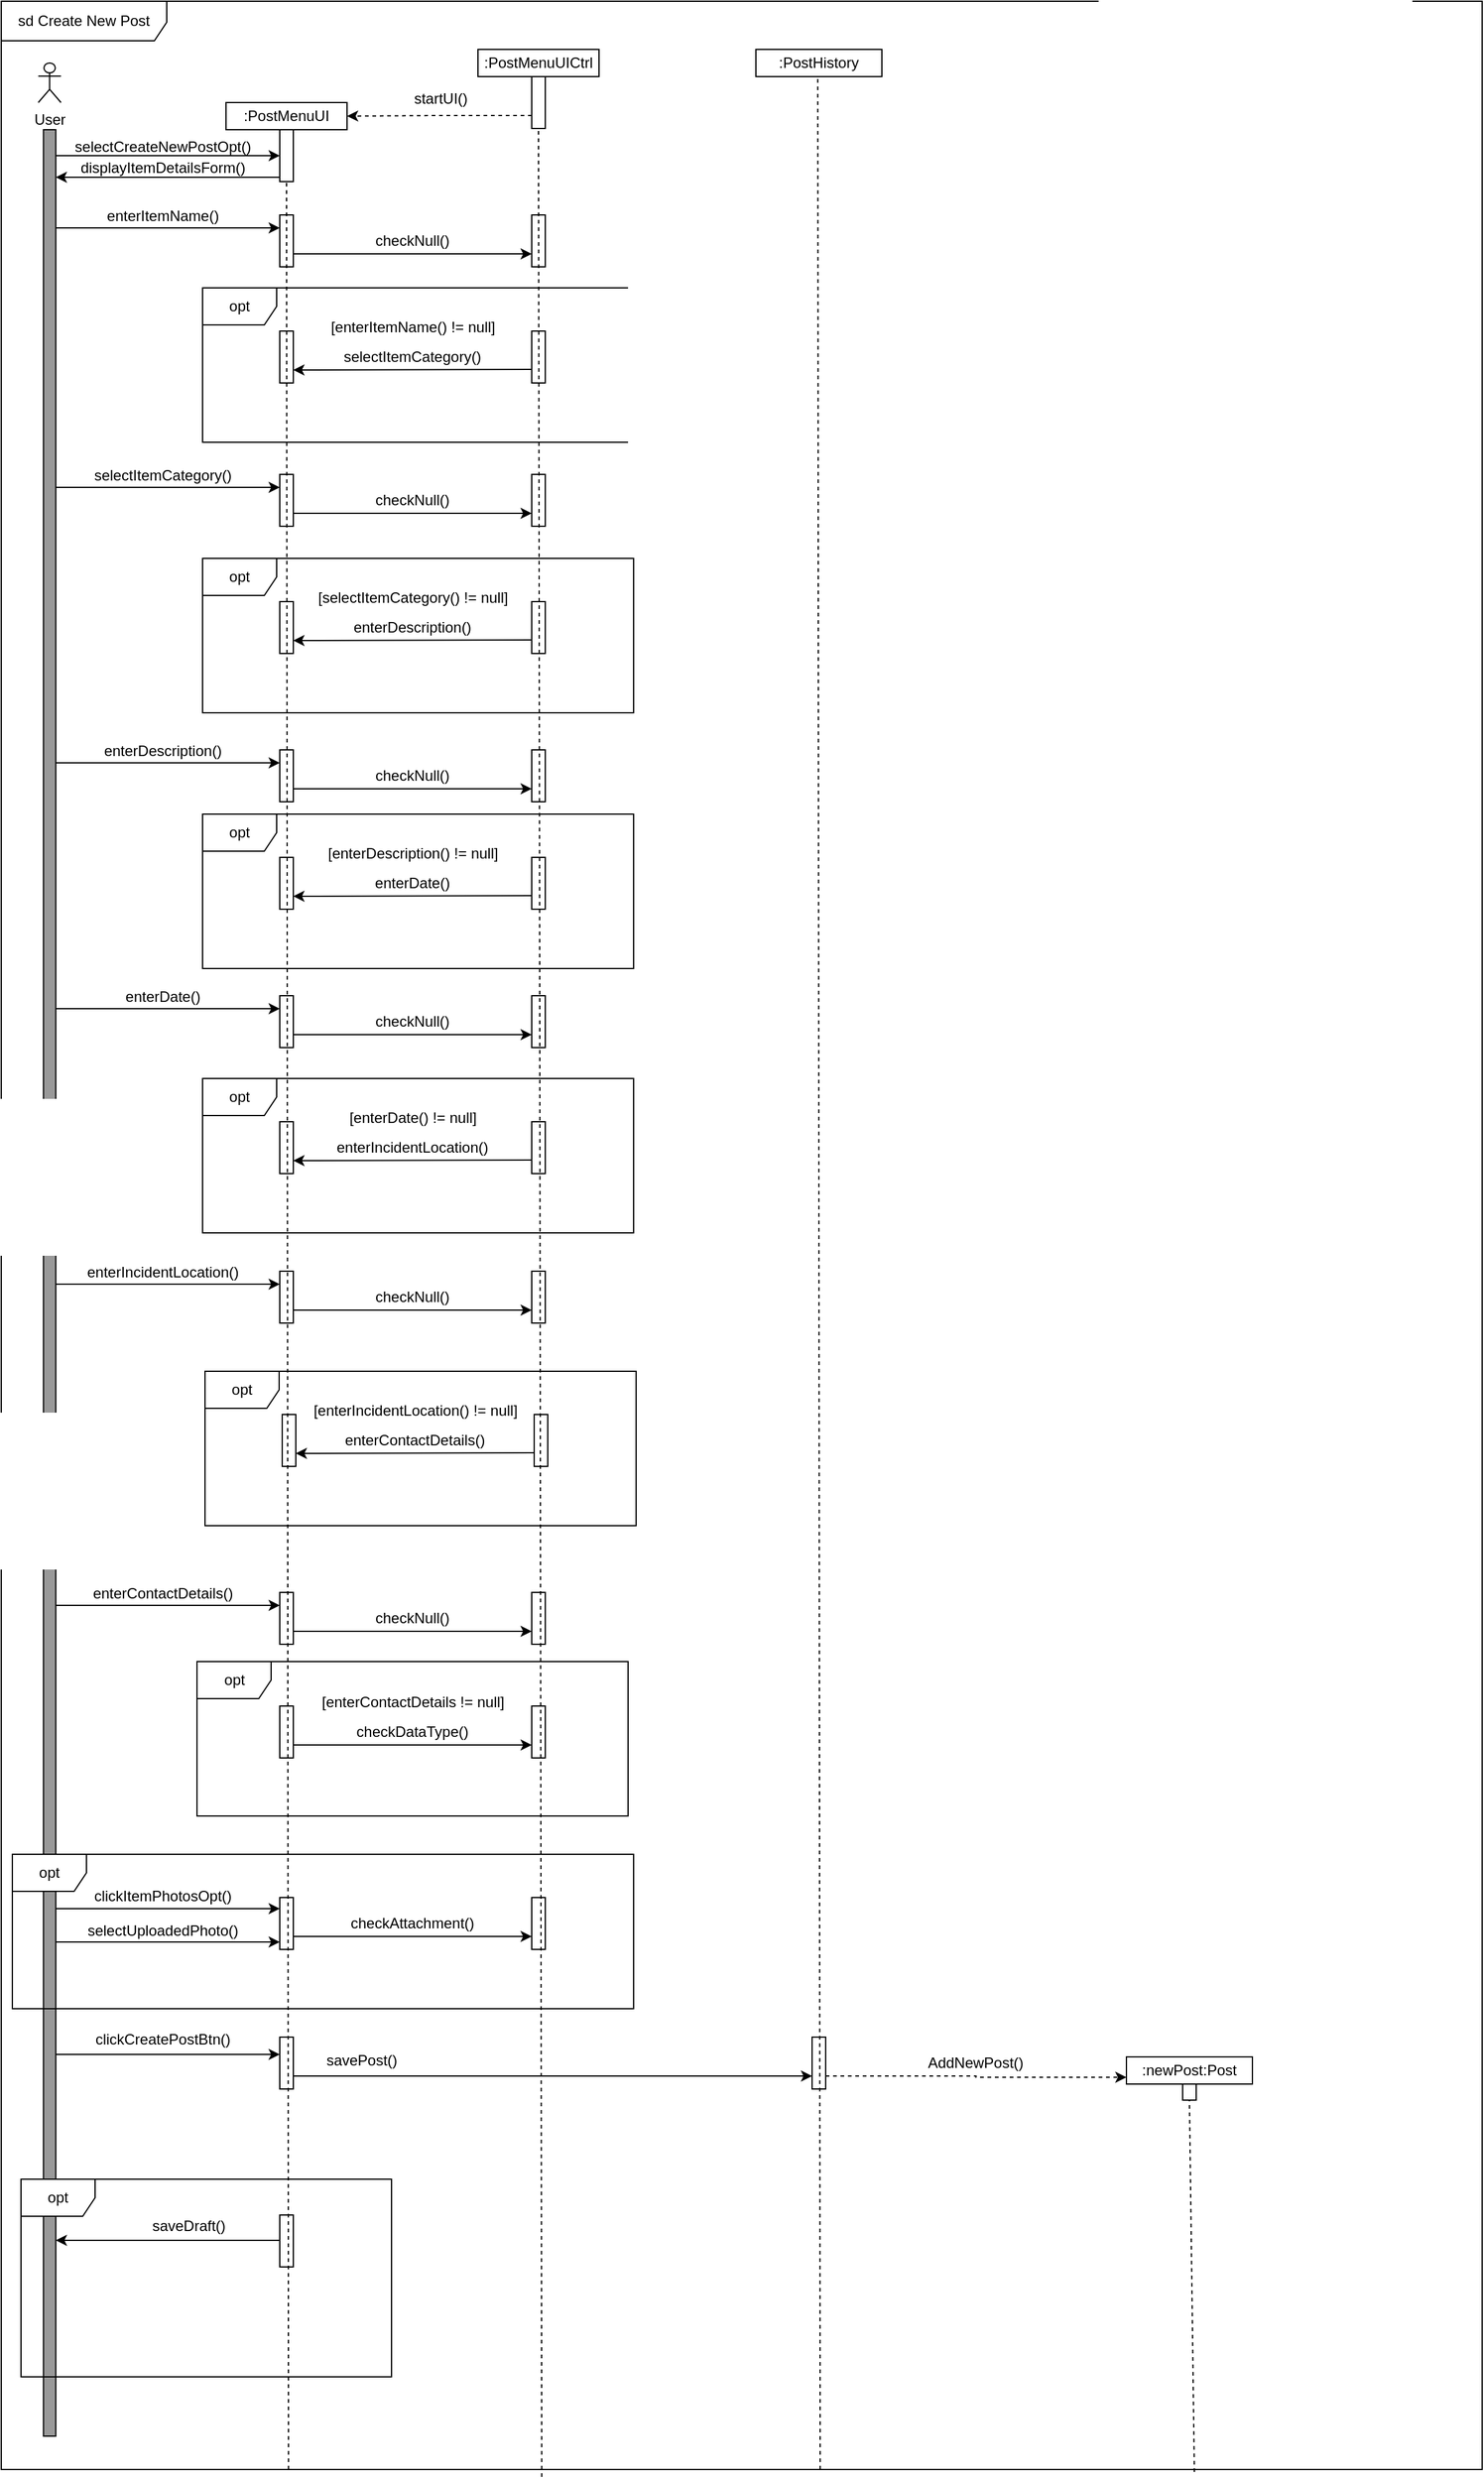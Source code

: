 <mxfile version="28.1.0">
  <diagram name="Page-1" id="sgsQ7huBA6DXoUmc6Gqc">
    <mxGraphModel dx="3284" dy="1924" grid="0" gridSize="10" guides="1" tooltips="1" connect="1" arrows="1" fold="1" page="0" pageScale="1" pageWidth="1100" pageHeight="850" math="0" shadow="0">
      <root>
        <mxCell id="0" />
        <mxCell id="1" parent="0" />
        <mxCell id="xZ1nP8tXkbg0MVMLY2VP-4" value="sd Create New Post" style="shape=umlFrame;whiteSpace=wrap;html=1;pointerEvents=0;width=134;height=32;movable=1;resizable=1;rotatable=1;deletable=1;editable=1;locked=0;connectable=1;" parent="1" vertex="1">
          <mxGeometry x="-984" y="-527" width="1199" height="1998" as="geometry" />
        </mxCell>
        <mxCell id="xZ1nP8tXkbg0MVMLY2VP-5" value=":PostHistory" style="html=1;whiteSpace=wrap;" parent="1" vertex="1">
          <mxGeometry x="-373" y="-488" width="102" height="22" as="geometry" />
        </mxCell>
        <mxCell id="xZ1nP8tXkbg0MVMLY2VP-6" value=":PostMenuUICtrl" style="html=1;whiteSpace=wrap;" parent="1" vertex="1">
          <mxGeometry x="-598" y="-488" width="98" height="22" as="geometry" />
        </mxCell>
        <mxCell id="xZ1nP8tXkbg0MVMLY2VP-7" value=":PostMenuUI" style="html=1;whiteSpace=wrap;" parent="1" vertex="1">
          <mxGeometry x="-802" y="-445" width="98" height="22" as="geometry" />
        </mxCell>
        <mxCell id="xZ1nP8tXkbg0MVMLY2VP-8" value="User" style="shape=umlActor;verticalLabelPosition=bottom;verticalAlign=top;html=1;" parent="1" vertex="1">
          <mxGeometry x="-954" y="-477" width="18.37" height="32" as="geometry" />
        </mxCell>
        <mxCell id="xZ1nP8tXkbg0MVMLY2VP-9" value="" style="html=1;points=[[0,0,0,0,5],[0,1,0,0,-5],[1,0,0,0,5],[1,1,0,0,-5]];perimeter=orthogonalPerimeter;outlineConnect=0;targetShapes=umlLifeline;portConstraint=eastwest;newEdgeStyle={&quot;curved&quot;:0,&quot;rounded&quot;:0};fillColor=#999999;" parent="1" vertex="1">
          <mxGeometry x="-949.81" y="-423" width="10" height="1867" as="geometry" />
        </mxCell>
        <mxCell id="xZ1nP8tXkbg0MVMLY2VP-14" style="edgeStyle=orthogonalEdgeStyle;rounded=0;orthogonalLoop=1;jettySize=auto;html=1;exitX=0;exitY=0.75;exitDx=0;exitDy=0;entryX=1;entryY=0.5;entryDx=0;entryDy=0;dashed=1;" parent="1" source="xZ1nP8tXkbg0MVMLY2VP-13" target="xZ1nP8tXkbg0MVMLY2VP-7" edge="1">
          <mxGeometry relative="1" as="geometry" />
        </mxCell>
        <mxCell id="xZ1nP8tXkbg0MVMLY2VP-13" value="" style="rounded=0;whiteSpace=wrap;html=1;fillColor=default;" parent="1" vertex="1">
          <mxGeometry x="-554.5" y="-466" width="11" height="42" as="geometry" />
        </mxCell>
        <mxCell id="xZ1nP8tXkbg0MVMLY2VP-15" value="startUI()" style="text;html=1;align=center;verticalAlign=middle;whiteSpace=wrap;rounded=0;" parent="1" vertex="1">
          <mxGeometry x="-658" y="-463" width="60" height="30" as="geometry" />
        </mxCell>
        <mxCell id="xZ1nP8tXkbg0MVMLY2VP-16" value="" style="rounded=0;whiteSpace=wrap;html=1;fillColor=default;" parent="1" vertex="1">
          <mxGeometry x="-758.5" y="-423" width="11" height="42" as="geometry" />
        </mxCell>
        <mxCell id="xZ1nP8tXkbg0MVMLY2VP-17" value="" style="endArrow=classic;html=1;rounded=0;entryX=0;entryY=0.5;entryDx=0;entryDy=0;" parent="1" source="xZ1nP8tXkbg0MVMLY2VP-9" target="xZ1nP8tXkbg0MVMLY2VP-16" edge="1">
          <mxGeometry width="50" height="50" relative="1" as="geometry">
            <mxPoint x="-851" y="-360" as="sourcePoint" />
            <mxPoint x="-801" y="-410" as="targetPoint" />
          </mxGeometry>
        </mxCell>
        <mxCell id="xZ1nP8tXkbg0MVMLY2VP-18" value="selectCreateNewPostOpt()" style="text;html=1;align=center;verticalAlign=middle;whiteSpace=wrap;rounded=0;" parent="1" vertex="1">
          <mxGeometry x="-883" y="-424" width="60" height="30" as="geometry" />
        </mxCell>
        <mxCell id="xZ1nP8tXkbg0MVMLY2VP-21" value="" style="endArrow=classic;html=1;rounded=0;exitX=0;exitY=0.75;exitDx=0;exitDy=0;" parent="1" edge="1">
          <mxGeometry width="50" height="50" relative="1" as="geometry">
            <mxPoint x="-758.5" y="-384.5" as="sourcePoint" />
            <mxPoint x="-939.81" y="-384.5" as="targetPoint" />
          </mxGeometry>
        </mxCell>
        <mxCell id="xZ1nP8tXkbg0MVMLY2VP-22" value="displayItemDetailsForm()" style="text;html=1;align=center;verticalAlign=middle;whiteSpace=wrap;rounded=0;" parent="1" vertex="1">
          <mxGeometry x="-883" y="-407" width="60" height="30" as="geometry" />
        </mxCell>
        <mxCell id="xZ1nP8tXkbg0MVMLY2VP-30" style="edgeStyle=orthogonalEdgeStyle;rounded=0;orthogonalLoop=1;jettySize=auto;html=1;exitX=1;exitY=0.75;exitDx=0;exitDy=0;entryX=0;entryY=0.75;entryDx=0;entryDy=0;" parent="1" source="xZ1nP8tXkbg0MVMLY2VP-24" target="xZ1nP8tXkbg0MVMLY2VP-27" edge="1">
          <mxGeometry relative="1" as="geometry" />
        </mxCell>
        <mxCell id="xZ1nP8tXkbg0MVMLY2VP-24" value="" style="rounded=0;whiteSpace=wrap;html=1;fillColor=default;" parent="1" vertex="1">
          <mxGeometry x="-758.5" y="-354" width="11" height="42" as="geometry" />
        </mxCell>
        <mxCell id="xZ1nP8tXkbg0MVMLY2VP-25" value="" style="endArrow=classic;html=1;rounded=0;entryX=0;entryY=0.25;entryDx=0;entryDy=0;" parent="1" edge="1">
          <mxGeometry width="50" height="50" relative="1" as="geometry">
            <mxPoint x="-939.81" y="-343.5" as="sourcePoint" />
            <mxPoint x="-758.5" y="-343.5" as="targetPoint" />
          </mxGeometry>
        </mxCell>
        <mxCell id="xZ1nP8tXkbg0MVMLY2VP-26" value="enterItemName()" style="text;html=1;align=center;verticalAlign=middle;whiteSpace=wrap;rounded=0;" parent="1" vertex="1">
          <mxGeometry x="-883" y="-368" width="60" height="30" as="geometry" />
        </mxCell>
        <mxCell id="xZ1nP8tXkbg0MVMLY2VP-27" value="" style="rounded=0;whiteSpace=wrap;html=1;fillColor=default;" parent="1" vertex="1">
          <mxGeometry x="-554.5" y="-354" width="11" height="42" as="geometry" />
        </mxCell>
        <mxCell id="xZ1nP8tXkbg0MVMLY2VP-31" value="checkNull()" style="text;html=1;align=center;verticalAlign=middle;whiteSpace=wrap;rounded=0;" parent="1" vertex="1">
          <mxGeometry x="-681" y="-348" width="60" height="30" as="geometry" />
        </mxCell>
        <mxCell id="xZ1nP8tXkbg0MVMLY2VP-32" style="edgeStyle=orthogonalEdgeStyle;rounded=0;orthogonalLoop=1;jettySize=auto;html=1;exitX=1;exitY=0.75;exitDx=0;exitDy=0;entryX=0;entryY=0.75;entryDx=0;entryDy=0;" parent="1" source="xZ1nP8tXkbg0MVMLY2VP-33" target="xZ1nP8tXkbg0MVMLY2VP-36" edge="1">
          <mxGeometry relative="1" as="geometry" />
        </mxCell>
        <mxCell id="xZ1nP8tXkbg0MVMLY2VP-33" value="" style="rounded=0;whiteSpace=wrap;html=1;fillColor=default;" parent="1" vertex="1">
          <mxGeometry x="-758.5" y="-144" width="11" height="42" as="geometry" />
        </mxCell>
        <mxCell id="xZ1nP8tXkbg0MVMLY2VP-34" value="" style="endArrow=classic;html=1;rounded=0;entryX=0;entryY=0.25;entryDx=0;entryDy=0;" parent="1" edge="1">
          <mxGeometry width="50" height="50" relative="1" as="geometry">
            <mxPoint x="-939.81" y="-133.5" as="sourcePoint" />
            <mxPoint x="-758.5" y="-133.5" as="targetPoint" />
          </mxGeometry>
        </mxCell>
        <mxCell id="xZ1nP8tXkbg0MVMLY2VP-35" value="selectItemCategory()" style="text;html=1;align=center;verticalAlign=middle;whiteSpace=wrap;rounded=0;" parent="1" vertex="1">
          <mxGeometry x="-883.0" y="-158" width="60" height="30" as="geometry" />
        </mxCell>
        <mxCell id="xZ1nP8tXkbg0MVMLY2VP-36" value="" style="rounded=0;whiteSpace=wrap;html=1;fillColor=default;" parent="1" vertex="1">
          <mxGeometry x="-554.5" y="-144" width="11" height="42" as="geometry" />
        </mxCell>
        <mxCell id="xZ1nP8tXkbg0MVMLY2VP-37" value="checkNull()" style="text;html=1;align=center;verticalAlign=middle;whiteSpace=wrap;rounded=0;" parent="1" vertex="1">
          <mxGeometry x="-681.0" y="-138" width="60" height="30" as="geometry" />
        </mxCell>
        <mxCell id="xZ1nP8tXkbg0MVMLY2VP-38" style="edgeStyle=orthogonalEdgeStyle;rounded=0;orthogonalLoop=1;jettySize=auto;html=1;exitX=1;exitY=0.75;exitDx=0;exitDy=0;entryX=0;entryY=0.75;entryDx=0;entryDy=0;" parent="1" source="xZ1nP8tXkbg0MVMLY2VP-39" target="xZ1nP8tXkbg0MVMLY2VP-42" edge="1">
          <mxGeometry relative="1" as="geometry" />
        </mxCell>
        <mxCell id="xZ1nP8tXkbg0MVMLY2VP-39" value="" style="rounded=0;whiteSpace=wrap;html=1;fillColor=default;" parent="1" vertex="1">
          <mxGeometry x="-758.5" y="79" width="11" height="42" as="geometry" />
        </mxCell>
        <mxCell id="xZ1nP8tXkbg0MVMLY2VP-40" value="" style="endArrow=classic;html=1;rounded=0;entryX=0;entryY=0.25;entryDx=0;entryDy=0;" parent="1" edge="1">
          <mxGeometry width="50" height="50" relative="1" as="geometry">
            <mxPoint x="-939.81" y="89.5" as="sourcePoint" />
            <mxPoint x="-758.5" y="89.5" as="targetPoint" />
          </mxGeometry>
        </mxCell>
        <mxCell id="xZ1nP8tXkbg0MVMLY2VP-41" value="enterDescription()" style="text;html=1;align=center;verticalAlign=middle;whiteSpace=wrap;rounded=0;" parent="1" vertex="1">
          <mxGeometry x="-883" y="65" width="60" height="30" as="geometry" />
        </mxCell>
        <mxCell id="xZ1nP8tXkbg0MVMLY2VP-42" value="" style="rounded=0;whiteSpace=wrap;html=1;fillColor=default;" parent="1" vertex="1">
          <mxGeometry x="-554.5" y="79" width="11" height="42" as="geometry" />
        </mxCell>
        <mxCell id="xZ1nP8tXkbg0MVMLY2VP-43" value="checkNull()" style="text;html=1;align=center;verticalAlign=middle;whiteSpace=wrap;rounded=0;" parent="1" vertex="1">
          <mxGeometry x="-681" y="85" width="60" height="30" as="geometry" />
        </mxCell>
        <mxCell id="xZ1nP8tXkbg0MVMLY2VP-44" style="edgeStyle=orthogonalEdgeStyle;rounded=0;orthogonalLoop=1;jettySize=auto;html=1;exitX=1;exitY=0.75;exitDx=0;exitDy=0;entryX=0;entryY=0.75;entryDx=0;entryDy=0;" parent="1" source="xZ1nP8tXkbg0MVMLY2VP-45" target="xZ1nP8tXkbg0MVMLY2VP-48" edge="1">
          <mxGeometry relative="1" as="geometry" />
        </mxCell>
        <mxCell id="xZ1nP8tXkbg0MVMLY2VP-45" value="" style="rounded=0;whiteSpace=wrap;html=1;fillColor=default;" parent="1" vertex="1">
          <mxGeometry x="-758.5" y="278" width="11" height="42" as="geometry" />
        </mxCell>
        <mxCell id="xZ1nP8tXkbg0MVMLY2VP-46" value="" style="endArrow=classic;html=1;rounded=0;entryX=0;entryY=0.25;entryDx=0;entryDy=0;" parent="1" edge="1">
          <mxGeometry width="50" height="50" relative="1" as="geometry">
            <mxPoint x="-939.81" y="288.5" as="sourcePoint" />
            <mxPoint x="-758.5" y="288.5" as="targetPoint" />
          </mxGeometry>
        </mxCell>
        <mxCell id="xZ1nP8tXkbg0MVMLY2VP-47" value="enterDate()" style="text;html=1;align=center;verticalAlign=middle;whiteSpace=wrap;rounded=0;" parent="1" vertex="1">
          <mxGeometry x="-883" y="264" width="60" height="30" as="geometry" />
        </mxCell>
        <mxCell id="xZ1nP8tXkbg0MVMLY2VP-48" value="" style="rounded=0;whiteSpace=wrap;html=1;fillColor=default;" parent="1" vertex="1">
          <mxGeometry x="-554.5" y="278" width="11" height="42" as="geometry" />
        </mxCell>
        <mxCell id="xZ1nP8tXkbg0MVMLY2VP-49" value="checkNull()" style="text;html=1;align=center;verticalAlign=middle;whiteSpace=wrap;rounded=0;" parent="1" vertex="1">
          <mxGeometry x="-681" y="284" width="60" height="30" as="geometry" />
        </mxCell>
        <mxCell id="xZ1nP8tXkbg0MVMLY2VP-50" style="edgeStyle=orthogonalEdgeStyle;rounded=0;orthogonalLoop=1;jettySize=auto;html=1;exitX=1;exitY=0.75;exitDx=0;exitDy=0;entryX=0;entryY=0.75;entryDx=0;entryDy=0;" parent="1" source="xZ1nP8tXkbg0MVMLY2VP-51" target="xZ1nP8tXkbg0MVMLY2VP-54" edge="1">
          <mxGeometry relative="1" as="geometry" />
        </mxCell>
        <mxCell id="xZ1nP8tXkbg0MVMLY2VP-51" value="" style="rounded=0;whiteSpace=wrap;html=1;fillColor=default;" parent="1" vertex="1">
          <mxGeometry x="-758.5" y="501" width="11" height="42" as="geometry" />
        </mxCell>
        <mxCell id="xZ1nP8tXkbg0MVMLY2VP-52" value="" style="endArrow=classic;html=1;rounded=0;entryX=0;entryY=0.25;entryDx=0;entryDy=0;" parent="1" edge="1">
          <mxGeometry width="50" height="50" relative="1" as="geometry">
            <mxPoint x="-939.81" y="511.5" as="sourcePoint" />
            <mxPoint x="-758.5" y="511.5" as="targetPoint" />
          </mxGeometry>
        </mxCell>
        <mxCell id="xZ1nP8tXkbg0MVMLY2VP-53" value="enterIncidentLocation()" style="text;html=1;align=center;verticalAlign=middle;whiteSpace=wrap;rounded=0;" parent="1" vertex="1">
          <mxGeometry x="-883" y="487" width="60" height="30" as="geometry" />
        </mxCell>
        <mxCell id="xZ1nP8tXkbg0MVMLY2VP-54" value="" style="rounded=0;whiteSpace=wrap;html=1;fillColor=default;" parent="1" vertex="1">
          <mxGeometry x="-554.5" y="501" width="11" height="42" as="geometry" />
        </mxCell>
        <mxCell id="xZ1nP8tXkbg0MVMLY2VP-55" value="checkNull()" style="text;html=1;align=center;verticalAlign=middle;whiteSpace=wrap;rounded=0;" parent="1" vertex="1">
          <mxGeometry x="-681" y="507" width="60" height="30" as="geometry" />
        </mxCell>
        <mxCell id="xZ1nP8tXkbg0MVMLY2VP-56" style="edgeStyle=orthogonalEdgeStyle;rounded=0;orthogonalLoop=1;jettySize=auto;html=1;exitX=1;exitY=0.75;exitDx=0;exitDy=0;entryX=0;entryY=0.75;entryDx=0;entryDy=0;" parent="1" source="xZ1nP8tXkbg0MVMLY2VP-57" target="xZ1nP8tXkbg0MVMLY2VP-60" edge="1">
          <mxGeometry relative="1" as="geometry" />
        </mxCell>
        <mxCell id="xZ1nP8tXkbg0MVMLY2VP-57" value="" style="rounded=0;whiteSpace=wrap;html=1;fillColor=default;" parent="1" vertex="1">
          <mxGeometry x="-758.5" y="761" width="11" height="42" as="geometry" />
        </mxCell>
        <mxCell id="xZ1nP8tXkbg0MVMLY2VP-58" value="" style="endArrow=classic;html=1;rounded=0;entryX=0;entryY=0.25;entryDx=0;entryDy=0;" parent="1" edge="1">
          <mxGeometry width="50" height="50" relative="1" as="geometry">
            <mxPoint x="-939.81" y="771.5" as="sourcePoint" />
            <mxPoint x="-758.5" y="771.5" as="targetPoint" />
          </mxGeometry>
        </mxCell>
        <mxCell id="xZ1nP8tXkbg0MVMLY2VP-59" value="enterContactDetails()" style="text;html=1;align=center;verticalAlign=middle;whiteSpace=wrap;rounded=0;" parent="1" vertex="1">
          <mxGeometry x="-883" y="747" width="60" height="30" as="geometry" />
        </mxCell>
        <mxCell id="xZ1nP8tXkbg0MVMLY2VP-60" value="" style="rounded=0;whiteSpace=wrap;html=1;fillColor=default;" parent="1" vertex="1">
          <mxGeometry x="-554.5" y="761" width="11" height="42" as="geometry" />
        </mxCell>
        <mxCell id="xZ1nP8tXkbg0MVMLY2VP-61" value="checkNull()" style="text;html=1;align=center;verticalAlign=middle;whiteSpace=wrap;rounded=0;" parent="1" vertex="1">
          <mxGeometry x="-681" y="767" width="60" height="30" as="geometry" />
        </mxCell>
        <mxCell id="xZ1nP8tXkbg0MVMLY2VP-62" value="opt" style="shape=umlFrame;whiteSpace=wrap;html=1;pointerEvents=0;" parent="1" vertex="1">
          <mxGeometry x="-825.5" y="817" width="349" height="125" as="geometry" />
        </mxCell>
        <mxCell id="xZ1nP8tXkbg0MVMLY2VP-66" style="edgeStyle=orthogonalEdgeStyle;rounded=0;orthogonalLoop=1;jettySize=auto;html=1;exitX=1;exitY=0.75;exitDx=0;exitDy=0;entryX=0;entryY=0.75;entryDx=0;entryDy=0;" parent="1" source="xZ1nP8tXkbg0MVMLY2VP-63" target="xZ1nP8tXkbg0MVMLY2VP-64" edge="1">
          <mxGeometry relative="1" as="geometry" />
        </mxCell>
        <mxCell id="xZ1nP8tXkbg0MVMLY2VP-63" value="" style="rounded=0;whiteSpace=wrap;html=1;fillColor=default;" parent="1" vertex="1">
          <mxGeometry x="-758.5" y="853" width="11" height="42" as="geometry" />
        </mxCell>
        <mxCell id="xZ1nP8tXkbg0MVMLY2VP-64" value="" style="rounded=0;whiteSpace=wrap;html=1;fillColor=default;" parent="1" vertex="1">
          <mxGeometry x="-554.5" y="853" width="11" height="42" as="geometry" />
        </mxCell>
        <mxCell id="xZ1nP8tXkbg0MVMLY2VP-67" value="checkDataType()" style="text;html=1;align=center;verticalAlign=middle;whiteSpace=wrap;rounded=0;" parent="1" vertex="1">
          <mxGeometry x="-681" y="859" width="60" height="30" as="geometry" />
        </mxCell>
        <mxCell id="xZ1nP8tXkbg0MVMLY2VP-68" value="[enterContactDetails != null]" style="text;strokeColor=none;align=center;fillColor=none;html=1;verticalAlign=middle;whiteSpace=wrap;rounded=0;" parent="1" vertex="1">
          <mxGeometry x="-736.3" y="835" width="170.59" height="30" as="geometry" />
        </mxCell>
        <mxCell id="xZ1nP8tXkbg0MVMLY2VP-69" value="opt" style="shape=umlFrame;whiteSpace=wrap;html=1;pointerEvents=0;" parent="1" vertex="1">
          <mxGeometry x="-975" y="973" width="503" height="125" as="geometry" />
        </mxCell>
        <mxCell id="xZ1nP8tXkbg0MVMLY2VP-76" style="edgeStyle=orthogonalEdgeStyle;rounded=0;orthogonalLoop=1;jettySize=auto;html=1;exitX=1;exitY=0.75;exitDx=0;exitDy=0;entryX=0;entryY=0.75;entryDx=0;entryDy=0;" parent="1" source="xZ1nP8tXkbg0MVMLY2VP-70" target="xZ1nP8tXkbg0MVMLY2VP-75" edge="1">
          <mxGeometry relative="1" as="geometry" />
        </mxCell>
        <mxCell id="xZ1nP8tXkbg0MVMLY2VP-70" value="" style="rounded=0;whiteSpace=wrap;html=1;fillColor=default;" parent="1" vertex="1">
          <mxGeometry x="-758.5" y="1008" width="11" height="42" as="geometry" />
        </mxCell>
        <mxCell id="xZ1nP8tXkbg0MVMLY2VP-71" value="" style="endArrow=classic;html=1;rounded=0;entryX=0;entryY=0.25;entryDx=0;entryDy=0;" parent="1" edge="1">
          <mxGeometry width="50" height="50" relative="1" as="geometry">
            <mxPoint x="-939.81" y="1017" as="sourcePoint" />
            <mxPoint x="-758.5" y="1017" as="targetPoint" />
          </mxGeometry>
        </mxCell>
        <mxCell id="xZ1nP8tXkbg0MVMLY2VP-72" value="" style="endArrow=classic;html=1;rounded=0;entryX=0;entryY=0.25;entryDx=0;entryDy=0;" parent="1" edge="1">
          <mxGeometry width="50" height="50" relative="1" as="geometry">
            <mxPoint x="-939.81" y="1044" as="sourcePoint" />
            <mxPoint x="-758.5" y="1044" as="targetPoint" />
          </mxGeometry>
        </mxCell>
        <mxCell id="xZ1nP8tXkbg0MVMLY2VP-73" value="clickItemPhotosOpt()" style="text;strokeColor=none;align=center;fillColor=none;html=1;verticalAlign=middle;whiteSpace=wrap;rounded=0;" parent="1" vertex="1">
          <mxGeometry x="-883.002" y="992.004" width="60" height="30" as="geometry" />
        </mxCell>
        <mxCell id="xZ1nP8tXkbg0MVMLY2VP-74" value="selectUploadedPhoto()" style="text;strokeColor=none;align=center;fillColor=none;html=1;verticalAlign=middle;whiteSpace=wrap;rounded=0;" parent="1" vertex="1">
          <mxGeometry x="-883" y="1020" width="60" height="30" as="geometry" />
        </mxCell>
        <mxCell id="xZ1nP8tXkbg0MVMLY2VP-75" value="" style="rounded=0;whiteSpace=wrap;html=1;fillColor=default;" parent="1" vertex="1">
          <mxGeometry x="-554.5" y="1008" width="11" height="42" as="geometry" />
        </mxCell>
        <mxCell id="xZ1nP8tXkbg0MVMLY2VP-77" value="checkAttachment()" style="text;html=1;align=center;verticalAlign=middle;whiteSpace=wrap;rounded=0;" parent="1" vertex="1">
          <mxGeometry x="-681" y="1014" width="60" height="30" as="geometry" />
        </mxCell>
        <mxCell id="xZ1nP8tXkbg0MVMLY2VP-82" style="edgeStyle=orthogonalEdgeStyle;rounded=0;orthogonalLoop=1;jettySize=auto;html=1;exitX=1;exitY=0.75;exitDx=0;exitDy=0;entryX=0;entryY=0.75;entryDx=0;entryDy=0;" parent="1" source="xZ1nP8tXkbg0MVMLY2VP-78" target="xZ1nP8tXkbg0MVMLY2VP-81" edge="1">
          <mxGeometry relative="1" as="geometry" />
        </mxCell>
        <mxCell id="xZ1nP8tXkbg0MVMLY2VP-78" value="" style="rounded=0;whiteSpace=wrap;html=1;fillColor=default;" parent="1" vertex="1">
          <mxGeometry x="-758.5" y="1121" width="11" height="42" as="geometry" />
        </mxCell>
        <mxCell id="xZ1nP8tXkbg0MVMLY2VP-79" value="" style="endArrow=classic;html=1;rounded=0;entryX=0;entryY=0.25;entryDx=0;entryDy=0;" parent="1" edge="1">
          <mxGeometry width="50" height="50" relative="1" as="geometry">
            <mxPoint x="-939.81" y="1135" as="sourcePoint" />
            <mxPoint x="-758.5" y="1135" as="targetPoint" />
          </mxGeometry>
        </mxCell>
        <mxCell id="xZ1nP8tXkbg0MVMLY2VP-80" value="clickCreatePostBtn()" style="text;strokeColor=none;align=center;fillColor=none;html=1;verticalAlign=middle;whiteSpace=wrap;rounded=0;" parent="1" vertex="1">
          <mxGeometry x="-883" y="1108" width="60" height="30" as="geometry" />
        </mxCell>
        <mxCell id="xZ1nP8tXkbg0MVMLY2VP-86" style="edgeStyle=orthogonalEdgeStyle;rounded=0;orthogonalLoop=1;jettySize=auto;html=1;exitX=1;exitY=0.75;exitDx=0;exitDy=0;entryX=0;entryY=0.75;entryDx=0;entryDy=0;dashed=1;" parent="1" source="xZ1nP8tXkbg0MVMLY2VP-81" target="xZ1nP8tXkbg0MVMLY2VP-85" edge="1">
          <mxGeometry relative="1" as="geometry" />
        </mxCell>
        <mxCell id="xZ1nP8tXkbg0MVMLY2VP-81" value="" style="rounded=0;whiteSpace=wrap;html=1;fillColor=default;" parent="1" vertex="1">
          <mxGeometry x="-327.5" y="1121" width="11" height="42" as="geometry" />
        </mxCell>
        <mxCell id="xZ1nP8tXkbg0MVMLY2VP-83" value="savePost()" style="text;strokeColor=none;align=center;fillColor=none;html=1;verticalAlign=middle;whiteSpace=wrap;rounded=0;" parent="1" vertex="1">
          <mxGeometry x="-722" y="1125" width="60" height="30" as="geometry" />
        </mxCell>
        <mxCell id="xZ1nP8tXkbg0MVMLY2VP-85" value=":newPost:Post" style="html=1;whiteSpace=wrap;" parent="1" vertex="1">
          <mxGeometry x="-73" y="1137" width="102" height="22" as="geometry" />
        </mxCell>
        <mxCell id="xZ1nP8tXkbg0MVMLY2VP-87" value="" style="rounded=0;whiteSpace=wrap;html=1;fillColor=default;" parent="1" vertex="1">
          <mxGeometry x="-27.5" y="1159" width="11" height="13" as="geometry" />
        </mxCell>
        <mxCell id="xZ1nP8tXkbg0MVMLY2VP-89" value="opt" style="shape=umlFrame;whiteSpace=wrap;html=1;pointerEvents=0;" parent="1" vertex="1">
          <mxGeometry x="-968" y="1236" width="300" height="160" as="geometry" />
        </mxCell>
        <mxCell id="xZ1nP8tXkbg0MVMLY2VP-92" value="AddNewPost()" style="text;strokeColor=none;align=center;fillColor=none;html=1;verticalAlign=middle;whiteSpace=wrap;rounded=0;" parent="1" vertex="1">
          <mxGeometry x="-225" y="1127" width="60" height="30" as="geometry" />
        </mxCell>
        <mxCell id="xZ1nP8tXkbg0MVMLY2VP-93" value="" style="rounded=0;whiteSpace=wrap;html=1;fillColor=default;" parent="1" vertex="1">
          <mxGeometry x="-758.5" y="1265" width="11" height="42" as="geometry" />
        </mxCell>
        <mxCell id="xZ1nP8tXkbg0MVMLY2VP-95" value="" style="endArrow=classic;html=1;rounded=0;exitX=0;exitY=0.75;exitDx=0;exitDy=0;" parent="1" edge="1">
          <mxGeometry width="50" height="50" relative="1" as="geometry">
            <mxPoint x="-758.5" y="1285.5" as="sourcePoint" />
            <mxPoint x="-939.81" y="1285.5" as="targetPoint" />
          </mxGeometry>
        </mxCell>
        <mxCell id="xZ1nP8tXkbg0MVMLY2VP-96" value="saveDraft()" style="text;strokeColor=none;align=center;fillColor=none;html=1;verticalAlign=middle;whiteSpace=wrap;rounded=0;" parent="1" vertex="1">
          <mxGeometry x="-862" y="1259" width="60" height="30" as="geometry" />
        </mxCell>
        <mxCell id="xZ1nP8tXkbg0MVMLY2VP-97" value="" style="endArrow=none;dashed=1;html=1;rounded=0;exitX=0.194;exitY=1;exitDx=0;exitDy=0;exitPerimeter=0;" parent="1" source="xZ1nP8tXkbg0MVMLY2VP-4" edge="1">
          <mxGeometry width="50" height="50" relative="1" as="geometry">
            <mxPoint x="-678.99" y="22" as="sourcePoint" />
            <mxPoint x="-752.998" y="-381" as="targetPoint" />
          </mxGeometry>
        </mxCell>
        <mxCell id="xZ1nP8tXkbg0MVMLY2VP-98" value="" style="endArrow=none;dashed=1;html=1;rounded=0;exitX=0.365;exitY=1.003;exitDx=0;exitDy=0;exitPerimeter=0;entryX=0.5;entryY=1;entryDx=0;entryDy=0;" parent="1" edge="1" source="xZ1nP8tXkbg0MVMLY2VP-4">
          <mxGeometry width="50" height="50" relative="1" as="geometry">
            <mxPoint x="-548.002" y="928" as="sourcePoint" />
            <mxPoint x="-549" y="-423" as="targetPoint" />
          </mxGeometry>
        </mxCell>
        <mxCell id="xZ1nP8tXkbg0MVMLY2VP-99" value="" style="endArrow=none;dashed=1;html=1;rounded=0;exitX=0.553;exitY=1;exitDx=0;exitDy=0;exitPerimeter=0;entryX=0.5;entryY=1;entryDx=0;entryDy=0;" parent="1" source="xZ1nP8tXkbg0MVMLY2VP-4" edge="1">
          <mxGeometry width="50" height="50" relative="1" as="geometry">
            <mxPoint x="-321.912" y="885" as="sourcePoint" />
            <mxPoint x="-322.91" y="-466" as="targetPoint" />
          </mxGeometry>
        </mxCell>
        <mxCell id="SAnMXYTaCeD8F9zoPbuT-1" value="opt" style="shape=umlFrame;whiteSpace=wrap;html=1;pointerEvents=0;" vertex="1" parent="1">
          <mxGeometry x="-821" y="-295" width="349" height="125" as="geometry" />
        </mxCell>
        <mxCell id="SAnMXYTaCeD8F9zoPbuT-3" value="" style="rounded=0;whiteSpace=wrap;html=1;fillColor=none;" vertex="1" parent="1">
          <mxGeometry x="-758.51" y="-260" width="11" height="42" as="geometry" />
        </mxCell>
        <mxCell id="SAnMXYTaCeD8F9zoPbuT-4" value="" style="rounded=0;whiteSpace=wrap;html=1;fillColor=none;" vertex="1" parent="1">
          <mxGeometry x="-554.51" y="-260" width="11" height="42" as="geometry" />
        </mxCell>
        <mxCell id="SAnMXYTaCeD8F9zoPbuT-5" value="selectItemCategory()" style="text;html=1;align=center;verticalAlign=middle;whiteSpace=wrap;rounded=0;" vertex="1" parent="1">
          <mxGeometry x="-681.01" y="-254" width="60" height="30" as="geometry" />
        </mxCell>
        <mxCell id="SAnMXYTaCeD8F9zoPbuT-6" value="[enterItemName() != null]" style="text;strokeColor=none;align=center;fillColor=none;html=1;verticalAlign=middle;whiteSpace=wrap;rounded=0;" vertex="1" parent="1">
          <mxGeometry x="-736.31" y="-278" width="170.59" height="30" as="geometry" />
        </mxCell>
        <mxCell id="SAnMXYTaCeD8F9zoPbuT-7" value="" style="endArrow=classic;html=1;rounded=0;exitX=0;exitY=0.75;exitDx=0;exitDy=0;entryX=1;entryY=0.75;entryDx=0;entryDy=0;" edge="1" parent="1" target="SAnMXYTaCeD8F9zoPbuT-3">
          <mxGeometry width="50" height="50" relative="1" as="geometry">
            <mxPoint x="-554.99" y="-229" as="sourcePoint" />
            <mxPoint x="-736.3" y="-229" as="targetPoint" />
          </mxGeometry>
        </mxCell>
        <mxCell id="SAnMXYTaCeD8F9zoPbuT-9" value="opt" style="shape=umlFrame;whiteSpace=wrap;html=1;pointerEvents=0;" vertex="1" parent="1">
          <mxGeometry x="-821" y="-76" width="349" height="125" as="geometry" />
        </mxCell>
        <mxCell id="SAnMXYTaCeD8F9zoPbuT-10" value="" style="rounded=0;whiteSpace=wrap;html=1;fillColor=none;" vertex="1" parent="1">
          <mxGeometry x="-758.51" y="-41" width="11" height="42" as="geometry" />
        </mxCell>
        <mxCell id="SAnMXYTaCeD8F9zoPbuT-11" value="" style="rounded=0;whiteSpace=wrap;html=1;fillColor=none;" vertex="1" parent="1">
          <mxGeometry x="-554.51" y="-41" width="11" height="42" as="geometry" />
        </mxCell>
        <mxCell id="SAnMXYTaCeD8F9zoPbuT-12" value="enterDescription()" style="text;html=1;align=center;verticalAlign=middle;whiteSpace=wrap;rounded=0;" vertex="1" parent="1">
          <mxGeometry x="-681.01" y="-35" width="60" height="30" as="geometry" />
        </mxCell>
        <mxCell id="SAnMXYTaCeD8F9zoPbuT-13" value="[selectItemCategory() != null]" style="text;strokeColor=none;align=center;fillColor=none;html=1;verticalAlign=middle;whiteSpace=wrap;rounded=0;" vertex="1" parent="1">
          <mxGeometry x="-736.31" y="-59" width="170.59" height="30" as="geometry" />
        </mxCell>
        <mxCell id="SAnMXYTaCeD8F9zoPbuT-14" value="" style="endArrow=classic;html=1;rounded=0;exitX=0;exitY=0.75;exitDx=0;exitDy=0;entryX=1;entryY=0.75;entryDx=0;entryDy=0;" edge="1" parent="1" target="SAnMXYTaCeD8F9zoPbuT-10">
          <mxGeometry width="50" height="50" relative="1" as="geometry">
            <mxPoint x="-554.99" y="-10" as="sourcePoint" />
            <mxPoint x="-736.3" y="-10" as="targetPoint" />
          </mxGeometry>
        </mxCell>
        <mxCell id="SAnMXYTaCeD8F9zoPbuT-15" value="opt" style="shape=umlFrame;whiteSpace=wrap;html=1;pointerEvents=0;" vertex="1" parent="1">
          <mxGeometry x="-821" y="131" width="349" height="125" as="geometry" />
        </mxCell>
        <mxCell id="SAnMXYTaCeD8F9zoPbuT-16" value="" style="rounded=0;whiteSpace=wrap;html=1;fillColor=none;" vertex="1" parent="1">
          <mxGeometry x="-758.51" y="166" width="11" height="42" as="geometry" />
        </mxCell>
        <mxCell id="SAnMXYTaCeD8F9zoPbuT-17" value="" style="rounded=0;whiteSpace=wrap;html=1;fillColor=none;" vertex="1" parent="1">
          <mxGeometry x="-554.51" y="166" width="11" height="42" as="geometry" />
        </mxCell>
        <mxCell id="SAnMXYTaCeD8F9zoPbuT-18" value="enterDate()" style="text;html=1;align=center;verticalAlign=middle;whiteSpace=wrap;rounded=0;" vertex="1" parent="1">
          <mxGeometry x="-681.01" y="172" width="60" height="30" as="geometry" />
        </mxCell>
        <mxCell id="SAnMXYTaCeD8F9zoPbuT-19" value="[enterDescription() != null]" style="text;strokeColor=none;align=center;fillColor=none;html=1;verticalAlign=middle;whiteSpace=wrap;rounded=0;" vertex="1" parent="1">
          <mxGeometry x="-736.31" y="148" width="170.59" height="30" as="geometry" />
        </mxCell>
        <mxCell id="SAnMXYTaCeD8F9zoPbuT-20" value="" style="endArrow=classic;html=1;rounded=0;exitX=0;exitY=0.75;exitDx=0;exitDy=0;entryX=1;entryY=0.75;entryDx=0;entryDy=0;" edge="1" parent="1" target="SAnMXYTaCeD8F9zoPbuT-16">
          <mxGeometry width="50" height="50" relative="1" as="geometry">
            <mxPoint x="-554.99" y="197" as="sourcePoint" />
            <mxPoint x="-736.3" y="197" as="targetPoint" />
          </mxGeometry>
        </mxCell>
        <mxCell id="SAnMXYTaCeD8F9zoPbuT-21" value="opt" style="shape=umlFrame;whiteSpace=wrap;html=1;pointerEvents=0;" vertex="1" parent="1">
          <mxGeometry x="-821" y="345" width="349" height="125" as="geometry" />
        </mxCell>
        <mxCell id="SAnMXYTaCeD8F9zoPbuT-22" value="" style="rounded=0;whiteSpace=wrap;html=1;fillColor=none;" vertex="1" parent="1">
          <mxGeometry x="-758.51" y="380" width="11" height="42" as="geometry" />
        </mxCell>
        <mxCell id="SAnMXYTaCeD8F9zoPbuT-23" value="" style="rounded=0;whiteSpace=wrap;html=1;fillColor=none;" vertex="1" parent="1">
          <mxGeometry x="-554.51" y="380" width="11" height="42" as="geometry" />
        </mxCell>
        <mxCell id="SAnMXYTaCeD8F9zoPbuT-24" value="enterIncidentLocation()" style="text;html=1;align=center;verticalAlign=middle;whiteSpace=wrap;rounded=0;" vertex="1" parent="1">
          <mxGeometry x="-681.01" y="386" width="60" height="30" as="geometry" />
        </mxCell>
        <mxCell id="SAnMXYTaCeD8F9zoPbuT-25" value="[enterDate() != null]" style="text;strokeColor=none;align=center;fillColor=none;html=1;verticalAlign=middle;whiteSpace=wrap;rounded=0;" vertex="1" parent="1">
          <mxGeometry x="-736.31" y="362" width="170.59" height="30" as="geometry" />
        </mxCell>
        <mxCell id="SAnMXYTaCeD8F9zoPbuT-26" value="" style="endArrow=classic;html=1;rounded=0;exitX=0;exitY=0.75;exitDx=0;exitDy=0;entryX=1;entryY=0.75;entryDx=0;entryDy=0;" edge="1" parent="1" target="SAnMXYTaCeD8F9zoPbuT-22">
          <mxGeometry width="50" height="50" relative="1" as="geometry">
            <mxPoint x="-554.99" y="411" as="sourcePoint" />
            <mxPoint x="-736.3" y="411" as="targetPoint" />
          </mxGeometry>
        </mxCell>
        <mxCell id="SAnMXYTaCeD8F9zoPbuT-28" value="opt" style="shape=umlFrame;whiteSpace=wrap;html=1;pointerEvents=0;" vertex="1" parent="1">
          <mxGeometry x="-819" y="582" width="349" height="125" as="geometry" />
        </mxCell>
        <mxCell id="SAnMXYTaCeD8F9zoPbuT-29" value="" style="rounded=0;whiteSpace=wrap;html=1;fillColor=none;" vertex="1" parent="1">
          <mxGeometry x="-756.51" y="617" width="11" height="42" as="geometry" />
        </mxCell>
        <mxCell id="SAnMXYTaCeD8F9zoPbuT-30" value="" style="rounded=0;whiteSpace=wrap;html=1;fillColor=none;" vertex="1" parent="1">
          <mxGeometry x="-552.51" y="617" width="11" height="42" as="geometry" />
        </mxCell>
        <mxCell id="SAnMXYTaCeD8F9zoPbuT-31" value="enterContactDetails()" style="text;html=1;align=center;verticalAlign=middle;whiteSpace=wrap;rounded=0;" vertex="1" parent="1">
          <mxGeometry x="-679.01" y="623" width="60" height="30" as="geometry" />
        </mxCell>
        <mxCell id="SAnMXYTaCeD8F9zoPbuT-32" value="[enterIncidentLocation()&amp;nbsp;!= null]" style="text;strokeColor=none;align=center;fillColor=none;html=1;verticalAlign=middle;whiteSpace=wrap;rounded=0;" vertex="1" parent="1">
          <mxGeometry x="-734.31" y="599" width="170.59" height="30" as="geometry" />
        </mxCell>
        <mxCell id="SAnMXYTaCeD8F9zoPbuT-33" value="" style="endArrow=classic;html=1;rounded=0;exitX=0;exitY=0.75;exitDx=0;exitDy=0;entryX=1;entryY=0.75;entryDx=0;entryDy=0;" edge="1" parent="1" target="SAnMXYTaCeD8F9zoPbuT-29">
          <mxGeometry width="50" height="50" relative="1" as="geometry">
            <mxPoint x="-552.99" y="648" as="sourcePoint" />
            <mxPoint x="-734.3" y="648" as="targetPoint" />
          </mxGeometry>
        </mxCell>
        <mxCell id="SAnMXYTaCeD8F9zoPbuT-35" value="" style="endArrow=none;dashed=1;html=1;rounded=0;entryX=0.5;entryY=1;entryDx=0;entryDy=0;" edge="1" parent="1" target="xZ1nP8tXkbg0MVMLY2VP-87">
          <mxGeometry width="50" height="50" relative="1" as="geometry">
            <mxPoint x="-18" y="1473" as="sourcePoint" />
            <mxPoint x="17" y="1258" as="targetPoint" />
          </mxGeometry>
        </mxCell>
      </root>
    </mxGraphModel>
  </diagram>
</mxfile>
